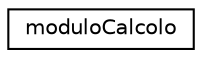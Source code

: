 digraph "Graphical Class Hierarchy"
{
  edge [fontname="Helvetica",fontsize="10",labelfontname="Helvetica",labelfontsize="10"];
  node [fontname="Helvetica",fontsize="10",shape=record];
  rankdir="LR";
  Node0 [label="moduloCalcolo",height=0.2,width=0.4,color="black", fillcolor="white", style="filled",URL="$classmoduloCalcolo.html"];
}
